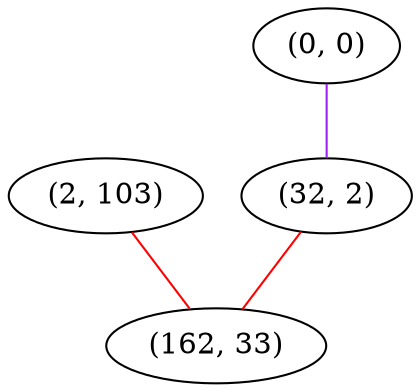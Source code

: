 graph "" {
"(2, 103)";
"(0, 0)";
"(32, 2)";
"(162, 33)";
"(2, 103)" -- "(162, 33)"  [color=red, key=0, weight=1];
"(0, 0)" -- "(32, 2)"  [color=purple, key=0, weight=4];
"(32, 2)" -- "(162, 33)"  [color=red, key=0, weight=1];
}
